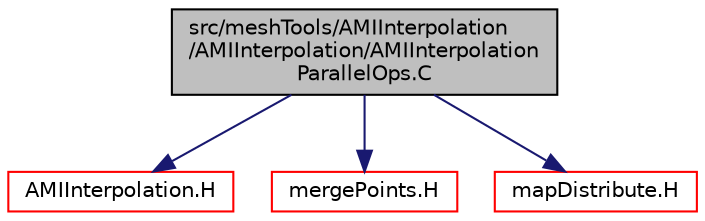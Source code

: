 digraph "src/meshTools/AMIInterpolation/AMIInterpolation/AMIInterpolationParallelOps.C"
{
  bgcolor="transparent";
  edge [fontname="Helvetica",fontsize="10",labelfontname="Helvetica",labelfontsize="10"];
  node [fontname="Helvetica",fontsize="10",shape=record];
  Node0 [label="src/meshTools/AMIInterpolation\l/AMIInterpolation/AMIInterpolation\lParallelOps.C",height=0.2,width=0.4,color="black", fillcolor="grey75", style="filled", fontcolor="black"];
  Node0 -> Node1 [color="midnightblue",fontsize="10",style="solid",fontname="Helvetica"];
  Node1 [label="AMIInterpolation.H",height=0.2,width=0.4,color="red",URL="$a07931.html"];
  Node0 -> Node203 [color="midnightblue",fontsize="10",style="solid",fontname="Helvetica"];
  Node203 [label="mergePoints.H",height=0.2,width=0.4,color="red",URL="$a12146.html",tooltip="Merge points. See below. "];
  Node0 -> Node204 [color="midnightblue",fontsize="10",style="solid",fontname="Helvetica"];
  Node204 [label="mapDistribute.H",height=0.2,width=0.4,color="red",URL="$a12335.html"];
}
